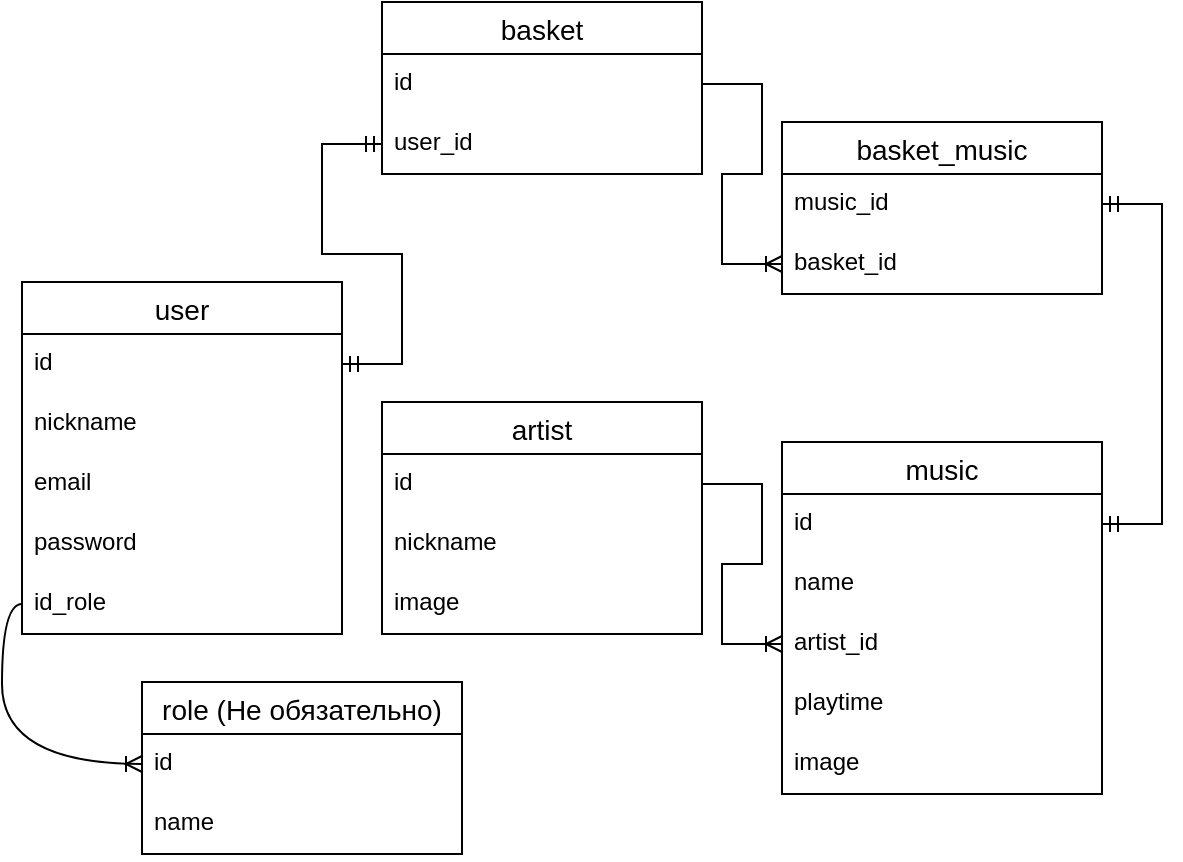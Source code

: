 <mxfile version="23.0.2" type="device" pages="3">
  <diagram name="ER-diagram" id="3unkZL-8IhZgpsCOazJp">
    <mxGraphModel dx="1154" dy="509" grid="1" gridSize="10" guides="1" tooltips="1" connect="1" arrows="1" fold="1" page="1" pageScale="1" pageWidth="827" pageHeight="1169" math="0" shadow="0">
      <root>
        <mxCell id="0" />
        <mxCell id="1" parent="0" />
        <mxCell id="4ZTIsbkgTzxM_MZQZ8D3-1" value="user" style="swimlane;fontStyle=0;childLayout=stackLayout;horizontal=1;startSize=26;horizontalStack=0;resizeParent=1;resizeParentMax=0;resizeLast=0;collapsible=1;marginBottom=0;align=center;fontSize=14;" parent="1" vertex="1">
          <mxGeometry x="100" y="200" width="160" height="176" as="geometry" />
        </mxCell>
        <mxCell id="4ZTIsbkgTzxM_MZQZ8D3-2" value="id" style="text;strokeColor=none;fillColor=none;spacingLeft=4;spacingRight=4;overflow=hidden;rotatable=0;points=[[0,0.5],[1,0.5]];portConstraint=eastwest;fontSize=12;whiteSpace=wrap;html=1;" parent="4ZTIsbkgTzxM_MZQZ8D3-1" vertex="1">
          <mxGeometry y="26" width="160" height="30" as="geometry" />
        </mxCell>
        <mxCell id="4ZTIsbkgTzxM_MZQZ8D3-3" value="nickname" style="text;strokeColor=none;fillColor=none;spacingLeft=4;spacingRight=4;overflow=hidden;rotatable=0;points=[[0,0.5],[1,0.5]];portConstraint=eastwest;fontSize=12;whiteSpace=wrap;html=1;" parent="4ZTIsbkgTzxM_MZQZ8D3-1" vertex="1">
          <mxGeometry y="56" width="160" height="30" as="geometry" />
        </mxCell>
        <mxCell id="4ZTIsbkgTzxM_MZQZ8D3-4" value="email" style="text;strokeColor=none;fillColor=none;spacingLeft=4;spacingRight=4;overflow=hidden;rotatable=0;points=[[0,0.5],[1,0.5]];portConstraint=eastwest;fontSize=12;whiteSpace=wrap;html=1;" parent="4ZTIsbkgTzxM_MZQZ8D3-1" vertex="1">
          <mxGeometry y="86" width="160" height="30" as="geometry" />
        </mxCell>
        <mxCell id="4ZTIsbkgTzxM_MZQZ8D3-5" value="password" style="text;strokeColor=none;fillColor=none;spacingLeft=4;spacingRight=4;overflow=hidden;rotatable=0;points=[[0,0.5],[1,0.5]];portConstraint=eastwest;fontSize=12;whiteSpace=wrap;html=1;" parent="4ZTIsbkgTzxM_MZQZ8D3-1" vertex="1">
          <mxGeometry y="116" width="160" height="30" as="geometry" />
        </mxCell>
        <mxCell id="wLrjWZRn_2ewos0XhK70-1" value="id_role" style="text;strokeColor=none;fillColor=none;spacingLeft=4;spacingRight=4;overflow=hidden;rotatable=0;points=[[0,0.5],[1,0.5]];portConstraint=eastwest;fontSize=12;whiteSpace=wrap;html=1;" parent="4ZTIsbkgTzxM_MZQZ8D3-1" vertex="1">
          <mxGeometry y="146" width="160" height="30" as="geometry" />
        </mxCell>
        <mxCell id="4ZTIsbkgTzxM_MZQZ8D3-7" value="basket" style="swimlane;fontStyle=0;childLayout=stackLayout;horizontal=1;startSize=26;horizontalStack=0;resizeParent=1;resizeParentMax=0;resizeLast=0;collapsible=1;marginBottom=0;align=center;fontSize=14;" parent="1" vertex="1">
          <mxGeometry x="280" y="60" width="160" height="86" as="geometry" />
        </mxCell>
        <mxCell id="4ZTIsbkgTzxM_MZQZ8D3-8" value="id" style="text;strokeColor=none;fillColor=none;spacingLeft=4;spacingRight=4;overflow=hidden;rotatable=0;points=[[0,0.5],[1,0.5]];portConstraint=eastwest;fontSize=12;whiteSpace=wrap;html=1;" parent="4ZTIsbkgTzxM_MZQZ8D3-7" vertex="1">
          <mxGeometry y="26" width="160" height="30" as="geometry" />
        </mxCell>
        <mxCell id="4ZTIsbkgTzxM_MZQZ8D3-9" value="user_id" style="text;strokeColor=none;fillColor=none;spacingLeft=4;spacingRight=4;overflow=hidden;rotatable=0;points=[[0,0.5],[1,0.5]];portConstraint=eastwest;fontSize=12;whiteSpace=wrap;html=1;" parent="4ZTIsbkgTzxM_MZQZ8D3-7" vertex="1">
          <mxGeometry y="56" width="160" height="30" as="geometry" />
        </mxCell>
        <mxCell id="4ZTIsbkgTzxM_MZQZ8D3-12" value="basket_music" style="swimlane;fontStyle=0;childLayout=stackLayout;horizontal=1;startSize=26;horizontalStack=0;resizeParent=1;resizeParentMax=0;resizeLast=0;collapsible=1;marginBottom=0;align=center;fontSize=14;" parent="1" vertex="1">
          <mxGeometry x="480" y="120" width="160" height="86" as="geometry" />
        </mxCell>
        <mxCell id="4ZTIsbkgTzxM_MZQZ8D3-14" value="music_id" style="text;strokeColor=none;fillColor=none;spacingLeft=4;spacingRight=4;overflow=hidden;rotatable=0;points=[[0,0.5],[1,0.5]];portConstraint=eastwest;fontSize=12;whiteSpace=wrap;html=1;" parent="4ZTIsbkgTzxM_MZQZ8D3-12" vertex="1">
          <mxGeometry y="26" width="160" height="30" as="geometry" />
        </mxCell>
        <mxCell id="4ZTIsbkgTzxM_MZQZ8D3-15" value="basket_id" style="text;strokeColor=none;fillColor=none;spacingLeft=4;spacingRight=4;overflow=hidden;rotatable=0;points=[[0,0.5],[1,0.5]];portConstraint=eastwest;fontSize=12;whiteSpace=wrap;html=1;" parent="4ZTIsbkgTzxM_MZQZ8D3-12" vertex="1">
          <mxGeometry y="56" width="160" height="30" as="geometry" />
        </mxCell>
        <mxCell id="4ZTIsbkgTzxM_MZQZ8D3-16" value="music" style="swimlane;fontStyle=0;childLayout=stackLayout;horizontal=1;startSize=26;horizontalStack=0;resizeParent=1;resizeParentMax=0;resizeLast=0;collapsible=1;marginBottom=0;align=center;fontSize=14;" parent="1" vertex="1">
          <mxGeometry x="480" y="280" width="160" height="176" as="geometry" />
        </mxCell>
        <mxCell id="4ZTIsbkgTzxM_MZQZ8D3-17" value="id" style="text;strokeColor=none;fillColor=none;spacingLeft=4;spacingRight=4;overflow=hidden;rotatable=0;points=[[0,0.5],[1,0.5]];portConstraint=eastwest;fontSize=12;whiteSpace=wrap;html=1;" parent="4ZTIsbkgTzxM_MZQZ8D3-16" vertex="1">
          <mxGeometry y="26" width="160" height="30" as="geometry" />
        </mxCell>
        <mxCell id="4ZTIsbkgTzxM_MZQZ8D3-18" value="name" style="text;strokeColor=none;fillColor=none;spacingLeft=4;spacingRight=4;overflow=hidden;rotatable=0;points=[[0,0.5],[1,0.5]];portConstraint=eastwest;fontSize=12;whiteSpace=wrap;html=1;" parent="4ZTIsbkgTzxM_MZQZ8D3-16" vertex="1">
          <mxGeometry y="56" width="160" height="30" as="geometry" />
        </mxCell>
        <mxCell id="4ZTIsbkgTzxM_MZQZ8D3-19" value="artist_id" style="text;strokeColor=none;fillColor=none;spacingLeft=4;spacingRight=4;overflow=hidden;rotatable=0;points=[[0,0.5],[1,0.5]];portConstraint=eastwest;fontSize=12;whiteSpace=wrap;html=1;" parent="4ZTIsbkgTzxM_MZQZ8D3-16" vertex="1">
          <mxGeometry y="86" width="160" height="30" as="geometry" />
        </mxCell>
        <mxCell id="4ZTIsbkgTzxM_MZQZ8D3-20" value="playtime" style="text;strokeColor=none;fillColor=none;spacingLeft=4;spacingRight=4;overflow=hidden;rotatable=0;points=[[0,0.5],[1,0.5]];portConstraint=eastwest;fontSize=12;whiteSpace=wrap;html=1;" parent="4ZTIsbkgTzxM_MZQZ8D3-16" vertex="1">
          <mxGeometry y="116" width="160" height="30" as="geometry" />
        </mxCell>
        <mxCell id="4ZTIsbkgTzxM_MZQZ8D3-21" value="image" style="text;strokeColor=none;fillColor=none;spacingLeft=4;spacingRight=4;overflow=hidden;rotatable=0;points=[[0,0.5],[1,0.5]];portConstraint=eastwest;fontSize=12;whiteSpace=wrap;html=1;" parent="4ZTIsbkgTzxM_MZQZ8D3-16" vertex="1">
          <mxGeometry y="146" width="160" height="30" as="geometry" />
        </mxCell>
        <mxCell id="4ZTIsbkgTzxM_MZQZ8D3-22" value="artist" style="swimlane;fontStyle=0;childLayout=stackLayout;horizontal=1;startSize=26;horizontalStack=0;resizeParent=1;resizeParentMax=0;resizeLast=0;collapsible=1;marginBottom=0;align=center;fontSize=14;" parent="1" vertex="1">
          <mxGeometry x="280" y="260" width="160" height="116" as="geometry" />
        </mxCell>
        <mxCell id="4ZTIsbkgTzxM_MZQZ8D3-23" value="id" style="text;strokeColor=none;fillColor=none;spacingLeft=4;spacingRight=4;overflow=hidden;rotatable=0;points=[[0,0.5],[1,0.5]];portConstraint=eastwest;fontSize=12;whiteSpace=wrap;html=1;" parent="4ZTIsbkgTzxM_MZQZ8D3-22" vertex="1">
          <mxGeometry y="26" width="160" height="30" as="geometry" />
        </mxCell>
        <mxCell id="4ZTIsbkgTzxM_MZQZ8D3-24" value="nickname" style="text;strokeColor=none;fillColor=none;spacingLeft=4;spacingRight=4;overflow=hidden;rotatable=0;points=[[0,0.5],[1,0.5]];portConstraint=eastwest;fontSize=12;whiteSpace=wrap;html=1;" parent="4ZTIsbkgTzxM_MZQZ8D3-22" vertex="1">
          <mxGeometry y="56" width="160" height="30" as="geometry" />
        </mxCell>
        <mxCell id="4ZTIsbkgTzxM_MZQZ8D3-27" value="image" style="text;strokeColor=none;fillColor=none;spacingLeft=4;spacingRight=4;overflow=hidden;rotatable=0;points=[[0,0.5],[1,0.5]];portConstraint=eastwest;fontSize=12;whiteSpace=wrap;html=1;" parent="4ZTIsbkgTzxM_MZQZ8D3-22" vertex="1">
          <mxGeometry y="86" width="160" height="30" as="geometry" />
        </mxCell>
        <mxCell id="4ZTIsbkgTzxM_MZQZ8D3-28" value="" style="edgeStyle=entityRelationEdgeStyle;fontSize=12;html=1;endArrow=ERoneToMany;rounded=0;exitX=1;exitY=0.5;exitDx=0;exitDy=0;entryX=0;entryY=0.5;entryDx=0;entryDy=0;" parent="1" source="4ZTIsbkgTzxM_MZQZ8D3-8" target="4ZTIsbkgTzxM_MZQZ8D3-15" edge="1">
          <mxGeometry width="100" height="100" relative="1" as="geometry">
            <mxPoint x="490" y="230" as="sourcePoint" />
            <mxPoint x="780" y="429" as="targetPoint" />
          </mxGeometry>
        </mxCell>
        <mxCell id="4ZTIsbkgTzxM_MZQZ8D3-29" value="" style="edgeStyle=entityRelationEdgeStyle;fontSize=12;html=1;endArrow=ERmandOne;startArrow=ERmandOne;rounded=0;exitX=1;exitY=0.5;exitDx=0;exitDy=0;entryX=0;entryY=0.5;entryDx=0;entryDy=0;" parent="1" source="4ZTIsbkgTzxM_MZQZ8D3-2" target="4ZTIsbkgTzxM_MZQZ8D3-9" edge="1">
          <mxGeometry width="100" height="100" relative="1" as="geometry">
            <mxPoint x="490" y="440" as="sourcePoint" />
            <mxPoint x="590" y="340" as="targetPoint" />
          </mxGeometry>
        </mxCell>
        <mxCell id="4ZTIsbkgTzxM_MZQZ8D3-30" value="" style="edgeStyle=entityRelationEdgeStyle;fontSize=12;html=1;endArrow=ERmandOne;startArrow=ERmandOne;rounded=0;entryX=1;entryY=0.5;entryDx=0;entryDy=0;exitX=1;exitY=0.5;exitDx=0;exitDy=0;" parent="1" source="4ZTIsbkgTzxM_MZQZ8D3-14" target="4ZTIsbkgTzxM_MZQZ8D3-17" edge="1">
          <mxGeometry width="100" height="100" relative="1" as="geometry">
            <mxPoint x="760" y="216" as="sourcePoint" />
            <mxPoint x="700" y="386" as="targetPoint" />
            <Array as="points">
              <mxPoint x="740" y="200" />
              <mxPoint x="750" y="260" />
              <mxPoint x="740" y="280" />
            </Array>
          </mxGeometry>
        </mxCell>
        <mxCell id="4ZTIsbkgTzxM_MZQZ8D3-31" value="" style="edgeStyle=entityRelationEdgeStyle;fontSize=12;html=1;endArrow=ERoneToMany;rounded=0;entryX=0;entryY=0.5;entryDx=0;entryDy=0;exitX=1;exitY=0.5;exitDx=0;exitDy=0;" parent="1" source="4ZTIsbkgTzxM_MZQZ8D3-23" target="4ZTIsbkgTzxM_MZQZ8D3-19" edge="1">
          <mxGeometry width="100" height="100" relative="1" as="geometry">
            <mxPoint x="660" y="401" as="sourcePoint" />
            <mxPoint x="980" y="330" as="targetPoint" />
            <Array as="points">
              <mxPoint x="750" y="401" />
            </Array>
          </mxGeometry>
        </mxCell>
        <mxCell id="wLrjWZRn_2ewos0XhK70-3" value="role (Не обязательно)" style="swimlane;fontStyle=0;childLayout=stackLayout;horizontal=1;startSize=26;horizontalStack=0;resizeParent=1;resizeParentMax=0;resizeLast=0;collapsible=1;marginBottom=0;align=center;fontSize=14;" parent="1" vertex="1">
          <mxGeometry x="160" y="400" width="160" height="86" as="geometry">
            <mxRectangle x="160" y="400" width="180" height="30" as="alternateBounds" />
          </mxGeometry>
        </mxCell>
        <mxCell id="wLrjWZRn_2ewos0XhK70-4" value="id" style="text;strokeColor=none;fillColor=none;spacingLeft=4;spacingRight=4;overflow=hidden;rotatable=0;points=[[0,0.5],[1,0.5]];portConstraint=eastwest;fontSize=12;whiteSpace=wrap;html=1;" parent="wLrjWZRn_2ewos0XhK70-3" vertex="1">
          <mxGeometry y="26" width="160" height="30" as="geometry" />
        </mxCell>
        <mxCell id="wLrjWZRn_2ewos0XhK70-5" value="name" style="text;strokeColor=none;fillColor=none;spacingLeft=4;spacingRight=4;overflow=hidden;rotatable=0;points=[[0,0.5],[1,0.5]];portConstraint=eastwest;fontSize=12;whiteSpace=wrap;html=1;" parent="wLrjWZRn_2ewos0XhK70-3" vertex="1">
          <mxGeometry y="56" width="160" height="30" as="geometry" />
        </mxCell>
        <mxCell id="wLrjWZRn_2ewos0XhK70-7" value="" style="fontSize=12;html=1;endArrow=ERoneToMany;rounded=0;entryX=0;entryY=0.5;entryDx=0;entryDy=0;exitX=0;exitY=0.5;exitDx=0;exitDy=0;edgeStyle=orthogonalEdgeStyle;curved=1;" parent="1" source="wLrjWZRn_2ewos0XhK70-1" target="wLrjWZRn_2ewos0XhK70-4" edge="1">
          <mxGeometry width="100" height="100" relative="1" as="geometry">
            <mxPoint x="-40" y="350" as="sourcePoint" />
            <mxPoint x="60" y="250" as="targetPoint" />
          </mxGeometry>
        </mxCell>
      </root>
    </mxGraphModel>
  </diagram>
  <diagram id="UYemMXuONDXSj_i-Nms_" name="precedent-diagram">
    <mxGraphModel dx="1674" dy="738" grid="1" gridSize="10" guides="1" tooltips="1" connect="1" arrows="1" fold="1" page="1" pageScale="1" pageWidth="827" pageHeight="1169" math="0" shadow="0">
      <root>
        <mxCell id="0" />
        <mxCell id="1" parent="0" />
        <mxCell id="MokJgAS2inkRd8FsbbxW-1" value="Listener" style="shape=umlActor;verticalLabelPosition=bottom;verticalAlign=top;html=1;outlineConnect=0;" vertex="1" parent="1">
          <mxGeometry x="60" y="250" width="30" height="60" as="geometry" />
        </mxCell>
        <mxCell id="MokJgAS2inkRd8FsbbxW-4" value="" style="rounded=0;whiteSpace=wrap;html=1;" vertex="1" parent="1">
          <mxGeometry x="120" y="40" width="600" height="560" as="geometry" />
        </mxCell>
        <mxCell id="MokJgAS2inkRd8FsbbxW-5" value="Музыкальная площадка" style="text;html=1;strokeColor=none;fillColor=none;align=center;verticalAlign=middle;whiteSpace=wrap;rounded=0;" vertex="1" parent="1">
          <mxGeometry x="140" y="50" width="60" height="30" as="geometry" />
        </mxCell>
        <mxCell id="MokJgAS2inkRd8FsbbxW-6" value="Регистрация" style="ellipse;whiteSpace=wrap;html=1;" vertex="1" parent="1">
          <mxGeometry x="160" y="250" width="80" height="40" as="geometry" />
        </mxCell>
        <mxCell id="MokJgAS2inkRd8FsbbxW-7" value="" style="endArrow=classic;html=1;rounded=0;entryX=0;entryY=0.5;entryDx=0;entryDy=0;exitX=1;exitY=0.333;exitDx=0;exitDy=0;exitPerimeter=0;" edge="1" parent="1" source="MokJgAS2inkRd8FsbbxW-1" target="MokJgAS2inkRd8FsbbxW-6">
          <mxGeometry width="50" height="50" relative="1" as="geometry">
            <mxPoint x="410" y="480" as="sourcePoint" />
            <mxPoint x="460" y="430" as="targetPoint" />
          </mxGeometry>
        </mxCell>
        <mxCell id="MokJgAS2inkRd8FsbbxW-8" value="Авторизация" style="ellipse;whiteSpace=wrap;html=1;" vertex="1" parent="1">
          <mxGeometry x="300" y="250" width="80" height="40" as="geometry" />
        </mxCell>
        <mxCell id="MokJgAS2inkRd8FsbbxW-10" value="" style="endArrow=none;dashed=1;html=1;rounded=0;entryX=0;entryY=0.5;entryDx=0;entryDy=0;exitX=1;exitY=0.5;exitDx=0;exitDy=0;" edge="1" parent="1" source="MokJgAS2inkRd8FsbbxW-6" target="MokJgAS2inkRd8FsbbxW-8">
          <mxGeometry width="50" height="50" relative="1" as="geometry">
            <mxPoint x="410" y="480" as="sourcePoint" />
            <mxPoint x="460" y="430" as="targetPoint" />
          </mxGeometry>
        </mxCell>
        <mxCell id="MokJgAS2inkRd8FsbbxW-11" value="Расширить" style="text;html=1;strokeColor=none;fillColor=none;align=center;verticalAlign=middle;whiteSpace=wrap;rounded=0;" vertex="1" parent="1">
          <mxGeometry x="240" y="240" width="60" height="30" as="geometry" />
        </mxCell>
        <mxCell id="MokJgAS2inkRd8FsbbxW-12" value="Просмотр списка музыки" style="ellipse;whiteSpace=wrap;html=1;" vertex="1" parent="1">
          <mxGeometry x="440" y="240" width="110" height="60" as="geometry" />
        </mxCell>
        <mxCell id="MokJgAS2inkRd8FsbbxW-13" value="" style="endArrow=none;dashed=1;html=1;rounded=0;entryX=0;entryY=0.5;entryDx=0;entryDy=0;exitX=1;exitY=0.5;exitDx=0;exitDy=0;" edge="1" parent="1" source="MokJgAS2inkRd8FsbbxW-8" target="MokJgAS2inkRd8FsbbxW-12">
          <mxGeometry width="50" height="50" relative="1" as="geometry">
            <mxPoint x="320" y="410" as="sourcePoint" />
            <mxPoint x="370" y="360" as="targetPoint" />
          </mxGeometry>
        </mxCell>
        <mxCell id="MokJgAS2inkRd8FsbbxW-14" value="Расширить" style="text;html=1;strokeColor=none;fillColor=none;align=center;verticalAlign=middle;whiteSpace=wrap;rounded=0;" vertex="1" parent="1">
          <mxGeometry x="380" y="240" width="60" height="30" as="geometry" />
        </mxCell>
        <mxCell id="MokJgAS2inkRd8FsbbxW-15" value="" style="endArrow=none;dashed=1;html=1;rounded=0;exitX=1;exitY=0.5;exitDx=0;exitDy=0;entryX=0;entryY=0.5;entryDx=0;entryDy=0;" edge="1" parent="1" source="MokJgAS2inkRd8FsbbxW-12" target="MokJgAS2inkRd8FsbbxW-16">
          <mxGeometry width="50" height="50" relative="1" as="geometry">
            <mxPoint x="410" y="480" as="sourcePoint" />
            <mxPoint x="460" y="430" as="targetPoint" />
          </mxGeometry>
        </mxCell>
        <mxCell id="MokJgAS2inkRd8FsbbxW-16" value="Добавление/удаление музыки в список" style="ellipse;whiteSpace=wrap;html=1;" vertex="1" parent="1">
          <mxGeometry x="590" y="190" width="110" height="60" as="geometry" />
        </mxCell>
        <mxCell id="MokJgAS2inkRd8FsbbxW-17" value="Прослушивание музыки" style="ellipse;whiteSpace=wrap;html=1;" vertex="1" parent="1">
          <mxGeometry x="590" y="290" width="110" height="60" as="geometry" />
        </mxCell>
        <mxCell id="MokJgAS2inkRd8FsbbxW-18" value="" style="endArrow=none;dashed=1;html=1;rounded=0;entryX=0;entryY=0.5;entryDx=0;entryDy=0;exitX=1;exitY=0.5;exitDx=0;exitDy=0;" edge="1" parent="1" source="MokJgAS2inkRd8FsbbxW-12" target="MokJgAS2inkRd8FsbbxW-17">
          <mxGeometry width="50" height="50" relative="1" as="geometry">
            <mxPoint x="500" y="390" as="sourcePoint" />
            <mxPoint x="550" y="340" as="targetPoint" />
          </mxGeometry>
        </mxCell>
        <mxCell id="MokJgAS2inkRd8FsbbxW-19" value="Включить" style="text;html=1;strokeColor=none;fillColor=none;align=center;verticalAlign=middle;whiteSpace=wrap;rounded=0;rotation=-50;" vertex="1" parent="1">
          <mxGeometry x="530" y="210" width="60" height="30" as="geometry" />
        </mxCell>
        <mxCell id="MokJgAS2inkRd8FsbbxW-20" value="Включить" style="text;html=1;strokeColor=none;fillColor=none;align=center;verticalAlign=middle;whiteSpace=wrap;rounded=0;rotation=45;" vertex="1" parent="1">
          <mxGeometry x="530" y="300" width="60" height="30" as="geometry" />
        </mxCell>
        <mxCell id="YRQNlSUlG4pb1wTwMBF4-1" value="Administrator" style="shape=umlActor;verticalLabelPosition=bottom;verticalAlign=top;html=1;outlineConnect=0;" vertex="1" parent="1">
          <mxGeometry x="60" y="400" width="30" height="60" as="geometry" />
        </mxCell>
        <mxCell id="YRQNlSUlG4pb1wTwMBF4-2" value="Просмотр списка пользователей" style="ellipse;whiteSpace=wrap;html=1;" vertex="1" parent="1">
          <mxGeometry x="160" y="400" width="130" height="40" as="geometry" />
        </mxCell>
        <mxCell id="YRQNlSUlG4pb1wTwMBF4-3" value="" style="endArrow=classic;html=1;rounded=0;exitX=1;exitY=0.333;exitDx=0;exitDy=0;exitPerimeter=0;entryX=0;entryY=0.5;entryDx=0;entryDy=0;" edge="1" parent="1" source="YRQNlSUlG4pb1wTwMBF4-1" target="YRQNlSUlG4pb1wTwMBF4-2">
          <mxGeometry width="50" height="50" relative="1" as="geometry">
            <mxPoint x="290" y="460" as="sourcePoint" />
            <mxPoint x="340" y="410" as="targetPoint" />
          </mxGeometry>
        </mxCell>
        <mxCell id="YRQNlSUlG4pb1wTwMBF4-4" value="Удаление пользователя" style="ellipse;whiteSpace=wrap;html=1;" vertex="1" parent="1">
          <mxGeometry x="349" y="400" width="130" height="40" as="geometry" />
        </mxCell>
        <mxCell id="YRQNlSUlG4pb1wTwMBF4-5" value="Заявка на удаление профиля" style="ellipse;whiteSpace=wrap;html=1;" vertex="1" parent="1">
          <mxGeometry x="150" y="155" width="130" height="55" as="geometry" />
        </mxCell>
        <mxCell id="YRQNlSUlG4pb1wTwMBF4-6" value="" style="endArrow=classic;html=1;rounded=0;entryX=0;entryY=1;entryDx=0;entryDy=0;exitX=1;exitY=0.333;exitDx=0;exitDy=0;exitPerimeter=0;" edge="1" parent="1" source="MokJgAS2inkRd8FsbbxW-1" target="YRQNlSUlG4pb1wTwMBF4-5">
          <mxGeometry width="50" height="50" relative="1" as="geometry">
            <mxPoint x="110" y="260" as="sourcePoint" />
            <mxPoint x="160" y="210" as="targetPoint" />
          </mxGeometry>
        </mxCell>
        <mxCell id="YRQNlSUlG4pb1wTwMBF4-7" value="" style="endArrow=none;dashed=1;html=1;rounded=0;entryX=0;entryY=0.5;entryDx=0;entryDy=0;exitX=1;exitY=0.5;exitDx=0;exitDy=0;" edge="1" parent="1" source="YRQNlSUlG4pb1wTwMBF4-2" target="YRQNlSUlG4pb1wTwMBF4-4">
          <mxGeometry width="50" height="50" relative="1" as="geometry">
            <mxPoint x="310" y="390" as="sourcePoint" />
            <mxPoint x="360" y="340" as="targetPoint" />
          </mxGeometry>
        </mxCell>
        <mxCell id="YRQNlSUlG4pb1wTwMBF4-8" value="Расширить" style="text;html=1;strokeColor=none;fillColor=none;align=center;verticalAlign=middle;whiteSpace=wrap;rounded=0;" vertex="1" parent="1">
          <mxGeometry x="290" y="390" width="60" height="30" as="geometry" />
        </mxCell>
      </root>
    </mxGraphModel>
  </diagram>
  <diagram id="p2F7No846KJ3SsVa_hmK" name="UML-diagram">
    <mxGraphModel dx="1762" dy="777" grid="1" gridSize="10" guides="1" tooltips="1" connect="1" arrows="1" fold="1" page="1" pageScale="1" pageWidth="827" pageHeight="1169" math="0" shadow="0">
      <root>
        <mxCell id="0" />
        <mxCell id="1" parent="0" />
        <mxCell id="WvaaAZEupIQ5sP4nVH1I-1" value="" style="endArrow=none;html=1;rounded=0;" edge="1" parent="1">
          <mxGeometry width="50" height="50" relative="1" as="geometry">
            <mxPoint x="280" y="720" as="sourcePoint" />
            <mxPoint x="280" y="80" as="targetPoint" />
          </mxGeometry>
        </mxCell>
        <mxCell id="WvaaAZEupIQ5sP4nVH1I-2" value="" style="endArrow=none;html=1;rounded=0;" edge="1" parent="1">
          <mxGeometry width="50" height="50" relative="1" as="geometry">
            <mxPoint x="560" y="720" as="sourcePoint" />
            <mxPoint x="560" y="80" as="targetPoint" />
          </mxGeometry>
        </mxCell>
        <mxCell id="WvaaAZEupIQ5sP4nVH1I-3" value="" style="endArrow=none;html=1;rounded=0;" edge="1" parent="1">
          <mxGeometry width="50" height="50" relative="1" as="geometry">
            <mxPoint x="800" y="80" as="sourcePoint" />
            <mxPoint x="40" y="80" as="targetPoint" />
          </mxGeometry>
        </mxCell>
        <mxCell id="WvaaAZEupIQ5sP4nVH1I-4" value="" style="endArrow=none;html=1;rounded=0;" edge="1" parent="1">
          <mxGeometry width="50" height="50" relative="1" as="geometry">
            <mxPoint x="800" y="120" as="sourcePoint" />
            <mxPoint x="40" y="120" as="targetPoint" />
          </mxGeometry>
        </mxCell>
        <mxCell id="WvaaAZEupIQ5sP4nVH1I-5" value="Гость" style="text;html=1;strokeColor=none;fillColor=none;align=center;verticalAlign=middle;whiteSpace=wrap;rounded=0;" vertex="1" parent="1">
          <mxGeometry x="130" y="80" width="60" height="30" as="geometry" />
        </mxCell>
        <mxCell id="WvaaAZEupIQ5sP4nVH1I-6" value="Система" style="text;html=1;strokeColor=none;fillColor=none;align=center;verticalAlign=middle;whiteSpace=wrap;rounded=0;" vertex="1" parent="1">
          <mxGeometry x="390" y="80" width="60" height="30" as="geometry" />
        </mxCell>
        <mxCell id="WvaaAZEupIQ5sP4nVH1I-7" value="Пользователь" style="text;html=1;strokeColor=none;fillColor=none;align=center;verticalAlign=middle;whiteSpace=wrap;rounded=0;" vertex="1" parent="1">
          <mxGeometry x="650" y="80" width="60" height="30" as="geometry" />
        </mxCell>
        <mxCell id="WvaaAZEupIQ5sP4nVH1I-8" value="" style="ellipse;whiteSpace=wrap;html=1;aspect=fixed;fillColor=#000000;" vertex="1" parent="1">
          <mxGeometry x="120" y="160" width="40" height="40" as="geometry" />
        </mxCell>
        <mxCell id="WvaaAZEupIQ5sP4nVH1I-9" value="" style="endArrow=classic;html=1;rounded=0;exitX=0.5;exitY=1;exitDx=0;exitDy=0;" edge="1" parent="1" source="WvaaAZEupIQ5sP4nVH1I-8">
          <mxGeometry width="50" height="50" relative="1" as="geometry">
            <mxPoint x="140" y="310" as="sourcePoint" />
            <mxPoint x="140" y="240" as="targetPoint" />
          </mxGeometry>
        </mxCell>
        <mxCell id="WvaaAZEupIQ5sP4nVH1I-12" value="Зарегистрирован" style="rhombus;whiteSpace=wrap;html=1;" vertex="1" parent="1">
          <mxGeometry x="75" y="320" width="130" height="50" as="geometry" />
        </mxCell>
        <mxCell id="WvaaAZEupIQ5sP4nVH1I-13" value="" style="endArrow=classic;html=1;rounded=0;exitX=1;exitY=0.5;exitDx=0;exitDy=0;entryX=0.5;entryY=0;entryDx=0;entryDy=0;" edge="1" parent="1" source="WvaaAZEupIQ5sP4nVH1I-12" target="WvaaAZEupIQ5sP4nVH1I-22">
          <mxGeometry width="50" height="50" relative="1" as="geometry">
            <mxPoint x="390" y="490" as="sourcePoint" />
            <mxPoint x="600" y="345" as="targetPoint" />
            <Array as="points">
              <mxPoint x="520" y="345" />
            </Array>
          </mxGeometry>
        </mxCell>
        <mxCell id="WvaaAZEupIQ5sP4nVH1I-14" value="+" style="text;html=1;strokeColor=none;fillColor=none;align=center;verticalAlign=middle;whiteSpace=wrap;rounded=0;" vertex="1" parent="1">
          <mxGeometry x="190" y="320" width="60" height="30" as="geometry" />
        </mxCell>
        <mxCell id="WvaaAZEupIQ5sP4nVH1I-15" value="-" style="text;html=1;strokeColor=none;fillColor=none;align=center;verticalAlign=middle;whiteSpace=wrap;rounded=0;" vertex="1" parent="1">
          <mxGeometry x="90" y="360" width="60" height="30" as="geometry" />
        </mxCell>
        <mxCell id="WvaaAZEupIQ5sP4nVH1I-16" value="Просмотр превью-страницы" style="rounded=0;whiteSpace=wrap;html=1;" vertex="1" parent="1">
          <mxGeometry x="80" y="240" width="120" height="40" as="geometry" />
        </mxCell>
        <mxCell id="WvaaAZEupIQ5sP4nVH1I-17" value="" style="endArrow=classic;html=1;rounded=0;exitX=0.5;exitY=1;exitDx=0;exitDy=0;entryX=0.5;entryY=0;entryDx=0;entryDy=0;" edge="1" parent="1" source="WvaaAZEupIQ5sP4nVH1I-16" target="WvaaAZEupIQ5sP4nVH1I-12">
          <mxGeometry width="50" height="50" relative="1" as="geometry">
            <mxPoint x="150" y="210" as="sourcePoint" />
            <mxPoint x="150" y="250" as="targetPoint" />
          </mxGeometry>
        </mxCell>
        <mxCell id="WvaaAZEupIQ5sP4nVH1I-18" value="" style="endArrow=classic;html=1;rounded=0;exitX=0.5;exitY=1;exitDx=0;exitDy=0;entryX=0;entryY=0.5;entryDx=0;entryDy=0;" edge="1" parent="1" source="WvaaAZEupIQ5sP4nVH1I-12" target="WvaaAZEupIQ5sP4nVH1I-21">
          <mxGeometry width="50" height="50" relative="1" as="geometry">
            <mxPoint x="200" y="400" as="sourcePoint" />
            <mxPoint x="320" y="440" as="targetPoint" />
            <Array as="points">
              <mxPoint x="140" y="410" />
            </Array>
          </mxGeometry>
        </mxCell>
        <mxCell id="WvaaAZEupIQ5sP4nVH1I-20" value="Авторизация" style="rounded=0;whiteSpace=wrap;html=1;" vertex="1" parent="1">
          <mxGeometry x="420" y="480" width="120" height="40" as="geometry" />
        </mxCell>
        <mxCell id="WvaaAZEupIQ5sP4nVH1I-21" value="Регистрация" style="rounded=0;whiteSpace=wrap;html=1;" vertex="1" parent="1">
          <mxGeometry x="320" y="388.75" width="120" height="40" as="geometry" />
        </mxCell>
        <mxCell id="WvaaAZEupIQ5sP4nVH1I-22" value="" style="rhombus;whiteSpace=wrap;html=1;" vertex="1" parent="1">
          <mxGeometry x="500" y="387.5" width="40" height="42.5" as="geometry" />
        </mxCell>
        <mxCell id="WvaaAZEupIQ5sP4nVH1I-23" value="" style="endArrow=classic;html=1;rounded=0;exitX=1;exitY=0.5;exitDx=0;exitDy=0;entryX=0;entryY=0.5;entryDx=0;entryDy=0;" edge="1" parent="1" source="WvaaAZEupIQ5sP4nVH1I-21" target="WvaaAZEupIQ5sP4nVH1I-22">
          <mxGeometry width="50" height="50" relative="1" as="geometry">
            <mxPoint x="390" y="410" as="sourcePoint" />
            <mxPoint x="440" y="360" as="targetPoint" />
          </mxGeometry>
        </mxCell>
        <mxCell id="WvaaAZEupIQ5sP4nVH1I-24" value="" style="endArrow=classic;html=1;rounded=0;entryX=0.5;entryY=0;entryDx=0;entryDy=0;exitX=0.5;exitY=1;exitDx=0;exitDy=0;" edge="1" parent="1" source="WvaaAZEupIQ5sP4nVH1I-22" target="WvaaAZEupIQ5sP4nVH1I-20">
          <mxGeometry width="50" height="50" relative="1" as="geometry">
            <mxPoint x="510" y="430" as="sourcePoint" />
            <mxPoint x="390" y="571.25" as="targetPoint" />
            <Array as="points">
              <mxPoint x="520" y="450" />
              <mxPoint x="480" y="450" />
            </Array>
          </mxGeometry>
        </mxCell>
        <mxCell id="WvaaAZEupIQ5sP4nVH1I-26" value="Прослушивание музыки" style="rounded=0;whiteSpace=wrap;html=1;" vertex="1" parent="1">
          <mxGeometry x="640" y="530" width="120" height="40" as="geometry" />
        </mxCell>
        <mxCell id="WvaaAZEupIQ5sP4nVH1I-27" value="" style="endArrow=classic;html=1;rounded=0;exitX=0.5;exitY=1;exitDx=0;exitDy=0;" edge="1" parent="1" source="WvaaAZEupIQ5sP4nVH1I-26">
          <mxGeometry width="50" height="50" relative="1" as="geometry">
            <mxPoint x="710" y="705" as="sourcePoint" />
            <mxPoint x="700" y="630" as="targetPoint" />
          </mxGeometry>
        </mxCell>
        <mxCell id="WvaaAZEupIQ5sP4nVH1I-30" value="" style="ellipse;whiteSpace=wrap;html=1;aspect=fixed;fillColor=#000000;" vertex="1" parent="1">
          <mxGeometry x="680" y="600" width="40" height="40" as="geometry" />
        </mxCell>
        <mxCell id="WvaaAZEupIQ5sP4nVH1I-31" value="&lt;b&gt;Действие:&lt;/b&gt; &lt;i&gt;начать прослушивание музыки&lt;/i&gt;" style="text;html=1;strokeColor=none;fillColor=none;align=center;verticalAlign=middle;whiteSpace=wrap;rounded=0;" vertex="1" parent="1">
          <mxGeometry x="40" y="40" width="250" height="30" as="geometry" />
        </mxCell>
        <mxCell id="CUb6NvHl5_29-r1qNCvc-1" value="" style="endArrow=none;html=1;rounded=0;" edge="1" parent="1">
          <mxGeometry width="50" height="50" relative="1" as="geometry">
            <mxPoint x="1600" y="80" as="sourcePoint" />
            <mxPoint x="840" y="80" as="targetPoint" />
          </mxGeometry>
        </mxCell>
        <mxCell id="CUb6NvHl5_29-r1qNCvc-2" value="" style="endArrow=none;html=1;rounded=0;" edge="1" parent="1">
          <mxGeometry width="50" height="50" relative="1" as="geometry">
            <mxPoint x="1600" y="120" as="sourcePoint" />
            <mxPoint x="840" y="120" as="targetPoint" />
          </mxGeometry>
        </mxCell>
        <mxCell id="CUb6NvHl5_29-r1qNCvc-3" value="Администратор" style="text;html=1;strokeColor=none;fillColor=none;align=center;verticalAlign=middle;whiteSpace=wrap;rounded=0;" vertex="1" parent="1">
          <mxGeometry x="930" y="80" width="60" height="30" as="geometry" />
        </mxCell>
        <mxCell id="CUb6NvHl5_29-r1qNCvc-4" value="Система" style="text;html=1;strokeColor=none;fillColor=none;align=center;verticalAlign=middle;whiteSpace=wrap;rounded=0;" vertex="1" parent="1">
          <mxGeometry x="1190" y="80" width="60" height="30" as="geometry" />
        </mxCell>
        <mxCell id="CUb6NvHl5_29-r1qNCvc-6" value="&lt;b&gt;Действие:&lt;/b&gt;&amp;nbsp;&lt;i&gt;удаление пользователя администратором&lt;/i&gt;" style="text;html=1;strokeColor=none;fillColor=none;align=center;verticalAlign=middle;whiteSpace=wrap;rounded=0;" vertex="1" parent="1">
          <mxGeometry x="840" y="40" width="320" height="30" as="geometry" />
        </mxCell>
        <mxCell id="CUb6NvHl5_29-r1qNCvc-7" value="" style="endArrow=none;html=1;rounded=0;" edge="1" parent="1">
          <mxGeometry width="50" height="50" relative="1" as="geometry">
            <mxPoint x="1079.5" y="720" as="sourcePoint" />
            <mxPoint x="1079.5" y="80" as="targetPoint" />
          </mxGeometry>
        </mxCell>
        <mxCell id="CUb6NvHl5_29-r1qNCvc-8" value="" style="endArrow=none;html=1;rounded=0;" edge="1" parent="1">
          <mxGeometry width="50" height="50" relative="1" as="geometry">
            <mxPoint x="1359.5" y="720" as="sourcePoint" />
            <mxPoint x="1359.5" y="80" as="targetPoint" />
          </mxGeometry>
        </mxCell>
        <mxCell id="CUb6NvHl5_29-r1qNCvc-9" value="" style="ellipse;whiteSpace=wrap;html=1;aspect=fixed;fillColor=#000000;" vertex="1" parent="1">
          <mxGeometry x="1460" y="160" width="40" height="40" as="geometry" />
        </mxCell>
        <mxCell id="CUb6NvHl5_29-r1qNCvc-10" value="" style="endArrow=classic;html=1;rounded=0;exitX=0.5;exitY=1;exitDx=0;exitDy=0;entryX=0.5;entryY=0;entryDx=0;entryDy=0;" edge="1" parent="1" source="CUb6NvHl5_29-r1qNCvc-9" target="CUb6NvHl5_29-r1qNCvc-21">
          <mxGeometry width="50" height="50" relative="1" as="geometry">
            <mxPoint x="1520.5" y="200" as="sourcePoint" />
            <mxPoint x="1520" y="240" as="targetPoint" />
          </mxGeometry>
        </mxCell>
        <mxCell id="CUb6NvHl5_29-r1qNCvc-11" value="Оставление заявки на удаление" style="rounded=0;whiteSpace=wrap;html=1;" vertex="1" parent="1">
          <mxGeometry x="1420" y="320" width="120" height="40" as="geometry" />
        </mxCell>
        <mxCell id="CUb6NvHl5_29-r1qNCvc-12" value="Пользователь" style="text;html=1;strokeColor=none;fillColor=none;align=center;verticalAlign=middle;whiteSpace=wrap;rounded=0;" vertex="1" parent="1">
          <mxGeometry x="1450" y="80" width="60" height="30" as="geometry" />
        </mxCell>
        <mxCell id="CUb6NvHl5_29-r1qNCvc-14" value="Указание на пользователя в панели администратора" style="rounded=0;whiteSpace=wrap;html=1;" vertex="1" parent="1">
          <mxGeometry x="1120" y="480" width="200" height="40" as="geometry" />
        </mxCell>
        <mxCell id="CUb6NvHl5_29-r1qNCvc-15" value="" style="endArrow=classic;html=1;rounded=0;exitX=0;exitY=0.5;exitDx=0;exitDy=0;entryX=1;entryY=0.5;entryDx=0;entryDy=0;" edge="1" parent="1" source="CUb6NvHl5_29-r1qNCvc-14" target="CUb6NvHl5_29-r1qNCvc-16">
          <mxGeometry width="50" height="50" relative="1" as="geometry">
            <mxPoint x="870" y="470" as="sourcePoint" />
            <mxPoint x="1040" y="440" as="targetPoint" />
          </mxGeometry>
        </mxCell>
        <mxCell id="CUb6NvHl5_29-r1qNCvc-16" value="Удаление аккаунта" style="rounded=0;whiteSpace=wrap;html=1;" vertex="1" parent="1">
          <mxGeometry x="880" y="480" width="120" height="40" as="geometry" />
        </mxCell>
        <mxCell id="CUb6NvHl5_29-r1qNCvc-17" value="" style="endArrow=classic;html=1;rounded=0;exitX=0.5;exitY=1;exitDx=0;exitDy=0;entryX=0.5;entryY=0;entryDx=0;entryDy=0;" edge="1" parent="1" source="CUb6NvHl5_29-r1qNCvc-16" target="CUb6NvHl5_29-r1qNCvc-18">
          <mxGeometry width="50" height="50" relative="1" as="geometry">
            <mxPoint x="915" y="665" as="sourcePoint" />
            <mxPoint x="940" y="580" as="targetPoint" />
          </mxGeometry>
        </mxCell>
        <mxCell id="CUb6NvHl5_29-r1qNCvc-18" value="" style="ellipse;whiteSpace=wrap;html=1;aspect=fixed;fillColor=#000000;" vertex="1" parent="1">
          <mxGeometry x="920" y="540" width="40" height="40" as="geometry" />
        </mxCell>
        <mxCell id="CUb6NvHl5_29-r1qNCvc-19" value="" style="endArrow=classic;html=1;rounded=0;exitX=0.5;exitY=1;exitDx=0;exitDy=0;entryX=0.5;entryY=0;entryDx=0;entryDy=0;" edge="1" parent="1" source="CUb6NvHl5_29-r1qNCvc-11" target="CUb6NvHl5_29-r1qNCvc-20">
          <mxGeometry width="50" height="50" relative="1" as="geometry">
            <mxPoint x="1440" y="530" as="sourcePoint" />
            <mxPoint x="1480" y="400" as="targetPoint" />
          </mxGeometry>
        </mxCell>
        <mxCell id="CUb6NvHl5_29-r1qNCvc-20" value="Подтверждение удаления" style="rhombus;whiteSpace=wrap;html=1;" vertex="1" parent="1">
          <mxGeometry x="1410" y="400" width="140" height="60" as="geometry" />
        </mxCell>
        <mxCell id="CUb6NvHl5_29-r1qNCvc-21" value="Открытие вкладки настройки" style="rounded=0;whiteSpace=wrap;html=1;" vertex="1" parent="1">
          <mxGeometry x="1420" y="240" width="120" height="40" as="geometry" />
        </mxCell>
        <mxCell id="CUb6NvHl5_29-r1qNCvc-22" value="" style="endArrow=classic;html=1;rounded=0;exitX=0.5;exitY=1;exitDx=0;exitDy=0;entryX=0.5;entryY=0;entryDx=0;entryDy=0;" edge="1" parent="1" source="CUb6NvHl5_29-r1qNCvc-21" target="CUb6NvHl5_29-r1qNCvc-11">
          <mxGeometry width="50" height="50" relative="1" as="geometry">
            <mxPoint x="1560" y="290" as="sourcePoint" />
            <mxPoint x="1560" y="330" as="targetPoint" />
          </mxGeometry>
        </mxCell>
        <mxCell id="CUb6NvHl5_29-r1qNCvc-23" value="+" style="text;html=1;strokeColor=none;fillColor=none;align=center;verticalAlign=middle;whiteSpace=wrap;rounded=0;" vertex="1" parent="1">
          <mxGeometry x="1470" y="450" width="60" height="30" as="geometry" />
        </mxCell>
        <mxCell id="CUb6NvHl5_29-r1qNCvc-24" value="-" style="text;html=1;strokeColor=none;fillColor=none;align=center;verticalAlign=middle;whiteSpace=wrap;rounded=0;" vertex="1" parent="1">
          <mxGeometry x="1530" y="400" width="60" height="30" as="geometry" />
        </mxCell>
        <mxCell id="CUb6NvHl5_29-r1qNCvc-25" value="" style="endArrow=classic;html=1;rounded=0;exitX=0.5;exitY=1;exitDx=0;exitDy=0;entryX=1;entryY=0.5;entryDx=0;entryDy=0;" edge="1" parent="1" source="CUb6NvHl5_29-r1qNCvc-20" target="CUb6NvHl5_29-r1qNCvc-14">
          <mxGeometry width="50" height="50" relative="1" as="geometry">
            <mxPoint x="1460" y="490" as="sourcePoint" />
            <mxPoint x="1520" y="535" as="targetPoint" />
            <Array as="points">
              <mxPoint x="1480" y="500" />
            </Array>
          </mxGeometry>
        </mxCell>
        <mxCell id="CUb6NvHl5_29-r1qNCvc-26" value="" style="endArrow=classic;html=1;rounded=0;exitX=1;exitY=0.5;exitDx=0;exitDy=0;" edge="1" parent="1" source="CUb6NvHl5_29-r1qNCvc-20">
          <mxGeometry width="50" height="50" relative="1" as="geometry">
            <mxPoint x="1560" y="525" as="sourcePoint" />
            <mxPoint x="1480" y="210" as="targetPoint" />
            <Array as="points">
              <mxPoint x="1580" y="430" />
              <mxPoint x="1580" y="210" />
            </Array>
          </mxGeometry>
        </mxCell>
        <mxCell id="CUb6NvHl5_29-r1qNCvc-27" value="" style="endArrow=none;html=1;rounded=0;" edge="1" parent="1">
          <mxGeometry width="50" height="50" relative="1" as="geometry">
            <mxPoint x="800" y="720" as="sourcePoint" />
            <mxPoint x="800" y="40" as="targetPoint" />
          </mxGeometry>
        </mxCell>
        <mxCell id="CUb6NvHl5_29-r1qNCvc-28" value="" style="endArrow=none;html=1;rounded=0;entryX=0;entryY=0;entryDx=0;entryDy=0;" edge="1" parent="1" target="CUb6NvHl5_29-r1qNCvc-6">
          <mxGeometry width="50" height="50" relative="1" as="geometry">
            <mxPoint x="840" y="720" as="sourcePoint" />
            <mxPoint x="840" y="80" as="targetPoint" />
          </mxGeometry>
        </mxCell>
        <mxCell id="CUb6NvHl5_29-r1qNCvc-29" value="" style="endArrow=none;html=1;rounded=0;" edge="1" parent="1">
          <mxGeometry width="50" height="50" relative="1" as="geometry">
            <mxPoint x="1600" y="720" as="sourcePoint" />
            <mxPoint x="1600" y="40" as="targetPoint" />
          </mxGeometry>
        </mxCell>
        <mxCell id="CUb6NvHl5_29-r1qNCvc-30" value="" style="endArrow=none;html=1;rounded=0;entryX=0;entryY=0;entryDx=0;entryDy=0;" edge="1" parent="1" target="WvaaAZEupIQ5sP4nVH1I-31">
          <mxGeometry width="50" height="50" relative="1" as="geometry">
            <mxPoint x="39" y="720" as="sourcePoint" />
            <mxPoint x="39" y="80" as="targetPoint" />
          </mxGeometry>
        </mxCell>
        <mxCell id="CUb6NvHl5_29-r1qNCvc-31" value="" style="endArrow=none;html=1;rounded=0;" edge="1" parent="1">
          <mxGeometry width="50" height="50" relative="1" as="geometry">
            <mxPoint x="800" y="40" as="sourcePoint" />
            <mxPoint x="40" y="40" as="targetPoint" />
          </mxGeometry>
        </mxCell>
        <mxCell id="CUb6NvHl5_29-r1qNCvc-32" value="" style="endArrow=none;html=1;rounded=0;" edge="1" parent="1">
          <mxGeometry width="50" height="50" relative="1" as="geometry">
            <mxPoint x="1600" y="40" as="sourcePoint" />
            <mxPoint x="840" y="40" as="targetPoint" />
          </mxGeometry>
        </mxCell>
        <mxCell id="CUb6NvHl5_29-r1qNCvc-33" value="" style="endArrow=classic;html=1;rounded=0;exitX=1;exitY=0.5;exitDx=0;exitDy=0;entryX=0.5;entryY=0;entryDx=0;entryDy=0;" edge="1" parent="1" source="WvaaAZEupIQ5sP4nVH1I-20" target="WvaaAZEupIQ5sP4nVH1I-26">
          <mxGeometry width="50" height="50" relative="1" as="geometry">
            <mxPoint x="760" y="520" as="sourcePoint" />
            <mxPoint x="810" y="470" as="targetPoint" />
            <Array as="points">
              <mxPoint x="700" y="500" />
            </Array>
          </mxGeometry>
        </mxCell>
      </root>
    </mxGraphModel>
  </diagram>
</mxfile>
